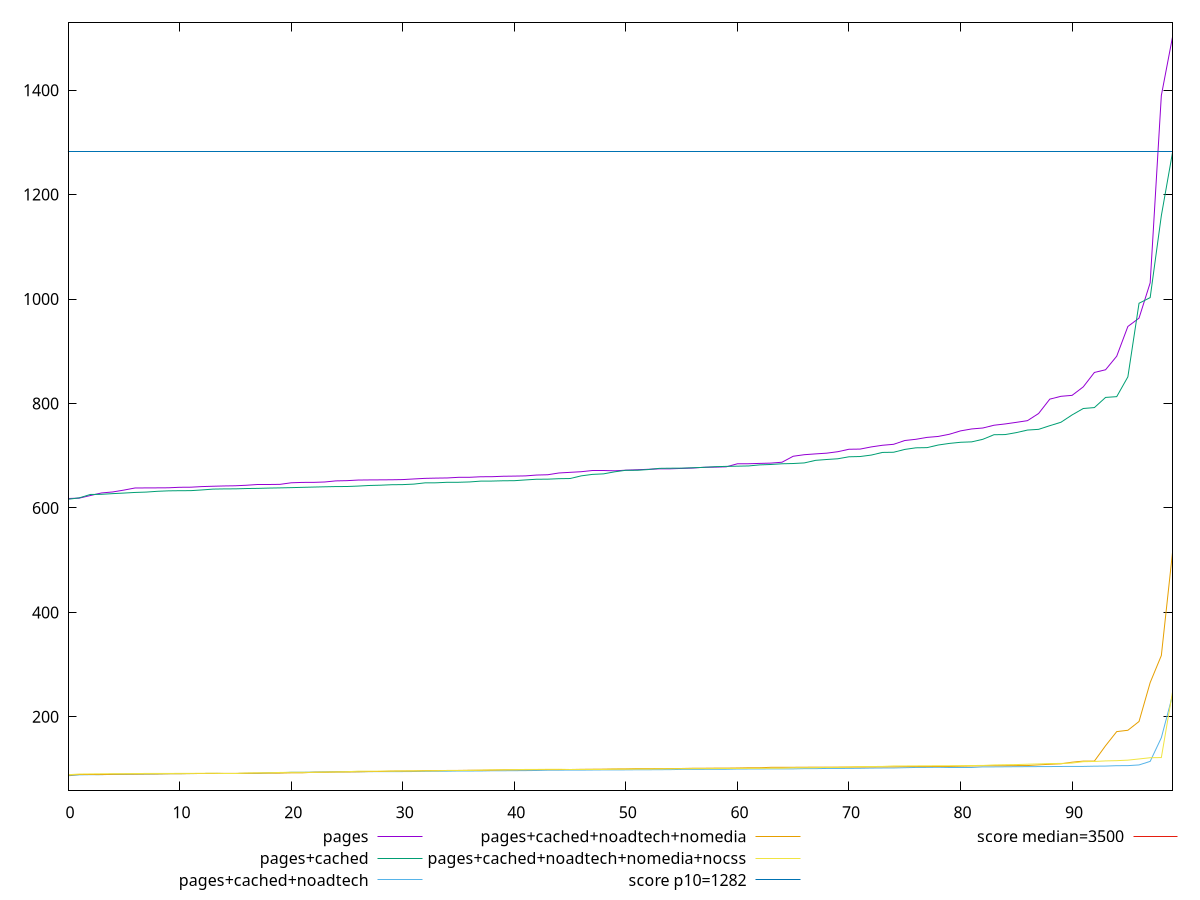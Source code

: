 reset

$pages <<EOF
0 618.0880000000002
1 618.8080000000001
2 623.7360000000002
3 628.7200000000005
4 630.6200000000005
5 634.1720000000003
6 638.2280000000003
7 638.3800000000001
8 638.4760000000002
9 638.6280000000002
10 639.572
11 639.7560000000005
12 640.9120000000001
13 641.5720000000003
14 642.1440000000005
15 642.4880000000003
16 643.4880000000005
17 644.9400000000003
18 644.9480000000004
19 645.1920000000005
20 648.1920000000007
21 648.9280000000005
22 648.988
23 649.7080000000005
24 651.8320000000003
25 652.2800000000003
26 653.4240000000005
27 653.6720000000003
28 653.8080000000006
29 653.9680000000001
30 654.3360000000004
31 655.5400000000002
32 656.6720000000005
33 657.1519999999998
34 657.4640000000002
35 658.6520000000005
36 658.72
37 659.7480000000003
38 659.8720000000003
39 660.6880000000006
40 660.9880000000003
41 661.396
42 663.02
43 663.5880000000005
44 666.9720000000005
45 668.2000000000003
46 669.4000000000004
47 671.1040000000005
48 671.1120000000001
49 671.1240000000003
50 672.312
51 673.0920000000001
52 674.0360000000006
53 674.9079999999999
54 674.9600000000003
55 675.7240000000002
56 676.4600000000002
57 677.8880000000001
58 678.2040000000003
59 678.764
60 684.5680000000001
61 684.6640000000002
62 685.3040000000003
63 685.8680000000002
64 687.5680000000002
65 698.996
66 701.98
67 703.5240000000001
68 704.9040000000007
69 707.7080000000005
70 712.4000000000003
71 712.7200000000001
72 716.8880000000004
73 720.0240000000005
74 721.8639999999999
75 729.1200000000005
76 731.4800000000004
77 735.124
78 736.9280000000005
79 741.1160000000002
80 747.5760000000001
81 751.3000000000003
82 753.1000000000001
83 758.3960000000002
84 760.8720000000004
85 763.9200000000005
86 767.1600000000003
87 780.9040000000003
88 808.3400000000003
89 813.784
90 815.6120000000005
91 831.8400000000001
92 859.4720000000003
93 864.5920000000006
94 890.5639999999996
95 947.5039999999993
96 963.4600000000003
97 1031.1320000000012
98 1389.7479999999987
99 1501.6079999999988
EOF

$pagesCached <<EOF
0 616.576
1 619.3240000000005
2 625.8280000000002
3 626.1280000000004
4 627.4320000000005
5 628.5080000000003
6 629.7040000000002
7 630.3800000000005
8 631.8880000000004
9 632.7680000000001
10 633.0520000000004
11 633.1400000000003
12 634.4999999999999
13 636.1040000000002
14 636.4760000000002
15 636.5960000000007
16 637.1960000000005
17 637.4880000000003
18 638.0640000000002
19 638.4520000000006
20 638.9080000000004
21 639.4680000000002
22 640.0000000000005
23 640.5200000000004
24 640.948
25 641.0640000000003
26 641.904
27 643.0280000000007
28 643.5640000000003
29 644.4760000000002
30 644.7080000000003
31 645.6680000000001
32 648.0760000000004
33 648.1840000000004
34 649.1520000000004
35 649.176
36 649.82
37 651.4000000000003
38 651.4880000000004
39 652.0440000000002
40 652.212
41 653.6720000000006
42 654.9880000000002
43 655.1320000000003
44 656.0440000000003
45 656.3760000000001
46 661.4400000000005
47 664.2520000000002
48 665.2800000000005
49 669.1840000000004
50 672.1600000000004
51 672.1720000000004
52 673.5160000000002
53 675.8240000000003
54 676.12
55 676.1840000000001
56 676.9480000000001
57 677.7480000000007
58 678.996
59 679.6160000000004
60 680.008
61 680.4480000000002
62 682.4680000000003
63 683.2360000000004
64 684.6000000000001
65 685.0920000000001
66 686.2480000000005
67 691.144
68 692.7960000000003
69 694.188
70 697.9680000000005
71 698.4799999999999
72 701.2600000000004
73 706.3400000000001
74 706.664
75 712.0759999999999
76 715.1520000000003
77 715.52
78 720.5000000000002
79 723.6000000000004
80 725.7520000000002
81 726.5560000000005
82 731.4720000000002
83 740.236
84 740.5000000000005
85 744.2600000000006
86 749.16
87 750.5200000000007
88 757.5200000000003
89 764.0960000000003
90 778.1560000000001
91 790.4200000000002
92 792.2160000000005
93 811.6480000000005
94 813.1360000000002
95 851.0280000000002
96 991.9320000000002
97 1002.811999999999
98 1159.652
99 1280.4559999999994
EOF

$pagesCachedNoadtech <<EOF
0 87.212
1 88.956
2 89.276
3 89.344
4 89.91600000000001
5 89.95599999999999
6 90.392
7 90.504
8 90.808
9 91.23999999999998
10 91.312
11 91.46399999999998
12 91.59199999999998
13 91.748
14 91.78799999999998
15 91.78800000000001
16 91.82400000000001
17 91.86
18 92.88400000000001
19 93.08399999999999
20 93.976
21 93.99600000000001
22 94.26400000000001
23 94.66400000000002
24 94.81200000000003
25 94.996
26 95.07199999999999
27 95.084
28 95.08800000000001
29 95.13999999999999
30 95.21199999999999
31 95.36000000000001
32 95.71999999999998
33 95.93199999999999
34 95.96000000000001
35 96.30799999999996
36 96.32800000000002
37 96.4
38 96.82000000000002
39 96.832
40 96.936
41 97.09200000000001
42 97.33999999999999
43 97.912
44 97.99199999999999
45 98.04400000000001
46 98.06400000000001
47 98.264
48 98.44
49 98.46000000000001
50 98.53200000000001
51 98.72000000000001
52 98.74000000000001
53 98.85999999999999
54 98.988
55 99.42800000000001
56 99.49200000000002
57 99.53999999999999
58 99.66
59 99.668
60 100.11600000000001
61 100.19199999999998
62 100.23200000000004
63 100.38400000000001
64 100.39200000000002
65 100.408
66 100.86799999999998
67 100.88400000000003
68 101.23199999999997
69 101.244
70 101.38399999999999
71 101.556
72 101.932
73 102.09599999999998
74 102.18
75 102.67200000000001
76 103.15599999999998
77 103.25999999999999
78 103.47999999999998
79 103.74399999999999
80 103.744
81 103.74799999999999
82 104.256
83 104.26800000000001
84 104.416
85 104.58800000000001
86 104.68799999999999
87 104.79599999999999
88 104.87999999999998
89 105.032
90 105.06
91 105.13600000000001
92 105.608
93 105.804
94 106.532
95 106.628
96 107.98000000000002
97 114.804
98 160.072
99 241.02
EOF

$pagesCachedNoadtechNomedia <<EOF
0 88.25999999999999
1 89.48800000000001
2 89.49600000000001
3 89.51600000000002
4 90.096
5 90.356
6 90.428
7 90.66400000000002
8 90.71600000000001
9 91.00800000000001
10 91.04400000000001
11 91.39999999999999
12 91.58800000000001
13 91.744
14 91.828
15 91.848
16 91.98400000000001
17 92.25600000000001
18 92.3
19 92.39600000000002
20 92.80399999999999
21 92.83600000000001
22 93.932
23 93.99999999999999
24 94.47200000000001
25 94.48
26 94.75200000000002
27 95.27999999999999
28 95.43199999999999
29 96.20400000000002
30 96.30400000000002
31 96.46
32 97.02000000000001
33 97.03999999999999
34 97.39600000000002
35 97.504
36 97.81200000000004
37 97.83999999999999
38 98.09200000000001
39 98.54799999999997
40 98.59599999999999
41 98.704
42 99.004
43 99.09999999999997
44 99.16
45 99.22000000000001
46 99.612
47 99.792
48 99.94400000000002
49 100.28
50 100.428
51 100.89200000000001
52 100.936
53 100.97199999999998
54 101.15200000000002
55 101.18
56 101.636
57 101.68
58 101.86800000000002
59 101.88399999999999
60 102.13199999999999
61 102.564
62 102.584
63 103.41199999999999
64 103.46799999999999
65 103.47999999999999
66 103.616
67 103.68
68 103.72400000000002
69 103.756
70 103.86000000000001
71 103.93999999999998
72 104.088
73 104.208
74 104.32799999999999
75 104.744
76 104.81599999999999
77 104.88399999999999
78 104.99199999999999
79 105.024
80 105.52399999999999
81 105.99199999999999
82 106.44800000000001
83 106.46400000000001
84 106.55200000000002
85 106.69200000000001
86 106.79599999999996
87 108.116
88 109.256
89 110.10799999999998
90 113.228
91 115.29599999999999
92 115.35999999999999
93 144.77600000000004
94 171.78399999999996
95 174.34000000000003
96 191.156
97 265.668
98 317.47200000000004
99 514.52
EOF

$pagesCachedNoadtechNomediaNocss <<EOF
0 89.264
1 90.52000000000001
2 90.78
3 91.024
4 91.17999999999999
5 91.21599999999998
6 91.47200000000002
7 91.684
8 91.69200000000001
9 91.74399999999999
10 91.784
11 91.856
12 91.94799999999998
13 92.12800000000001
14 92.39199999999998
15 92.396
16 92.488
17 92.78400000000002
18 92.96800000000002
19 93.57199999999999
20 93.87600000000002
21 93.91200000000002
22 93.928
23 94.39599999999999
24 94.612
25 95.02800000000002
26 96.02800000000002
27 96.03600000000002
28 96.11600000000001
29 96.148
30 96.408
31 96.53200000000001
32 96.62799999999999
33 96.82400000000001
34 97.19199999999996
35 97.216
36 97.43199999999999
37 97.94799999999998
38 98.508
39 98.55600000000001
40 98.93600000000002
41 99.32799999999999
42 99.39999999999999
43 99.596
44 99.67599999999997
45 99.73600000000002
46 99.73999999999997
47 99.744
48 99.74799999999999
49 99.88399999999999
50 99.92799999999997
51 100.07999999999998
52 100.152
53 100.41600000000001
54 100.47999999999999
55 100.72799999999998
56 100.83599999999998
57 100.848
58 101.044
59 101.18399999999998
60 101.30800000000002
61 101.376
62 101.45199999999997
63 101.60400000000003
64 101.612
65 102.47599999999998
66 102.50399999999999
67 102.724
68 103.23599999999999
69 103.256
70 103.964
71 104.89600000000002
72 104.95599999999999
73 105.12799999999999
74 105.992
75 106.02399999999997
76 106.16800000000002
77 106.26799999999999
78 106.37200000000001
79 106.432
80 106.54799999999999
81 106.91600000000003
82 106.99600000000001
83 107.96399999999998
84 108.33999999999999
85 108.67599999999999
86 109.35199999999999
87 109.936
88 110.64800000000001
89 110.85199999999998
90 111.57999999999998
91 114.18
92 114.60799999999998
93 115.67600000000002
94 116.14399999999999
95 117.14000000000003
96 119.41600000000003
97 121.77600000000002
98 122.09600000000002
99 247.33999999999997
EOF

set key outside below
set xrange [0:99]
set yrange [58.924080000000025:1529.8959199999988]
set trange [58.924080000000025:1529.8959199999988]
set terminal svg size 640, 580 enhanced background rgb 'white'
set output "report_00023_2021-02-20T12:14:57.249Z/bootup-time/comparison/sorted/all_raw.svg"

plot $pages title "pages" with line, \
     $pagesCached title "pages+cached" with line, \
     $pagesCachedNoadtech title "pages+cached+noadtech" with line, \
     $pagesCachedNoadtechNomedia title "pages+cached+noadtech+nomedia" with line, \
     $pagesCachedNoadtechNomediaNocss title "pages+cached+noadtech+nomedia+nocss" with line, \
     1282 title "score p10=1282", \
     3500 title "score median=3500"

reset
